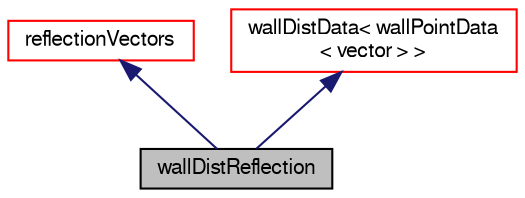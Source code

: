 digraph "wallDistReflection"
{
  bgcolor="transparent";
  edge [fontname="FreeSans",fontsize="10",labelfontname="FreeSans",labelfontsize="10"];
  node [fontname="FreeSans",fontsize="10",shape=record];
  Node18 [label="wallDistReflection",height=0.2,width=0.4,color="black", fillcolor="grey75", style="filled", fontcolor="black"];
  Node19 -> Node18 [dir="back",color="midnightblue",fontsize="10",style="solid",fontname="FreeSans"];
  Node19 [label="reflectionVectors",height=0.2,width=0.4,color="red",URL="$a22894.html",tooltip="Container for reflection vectors (= unit normal of nearest wall) "];
  Node38 -> Node18 [dir="back",color="midnightblue",fontsize="10",style="solid",fontname="FreeSans"];
  Node38 [label="wallDistData\< wallPointData\l\< vector \> \>",height=0.2,width=0.4,color="red",URL="$a22902.html"];
}
